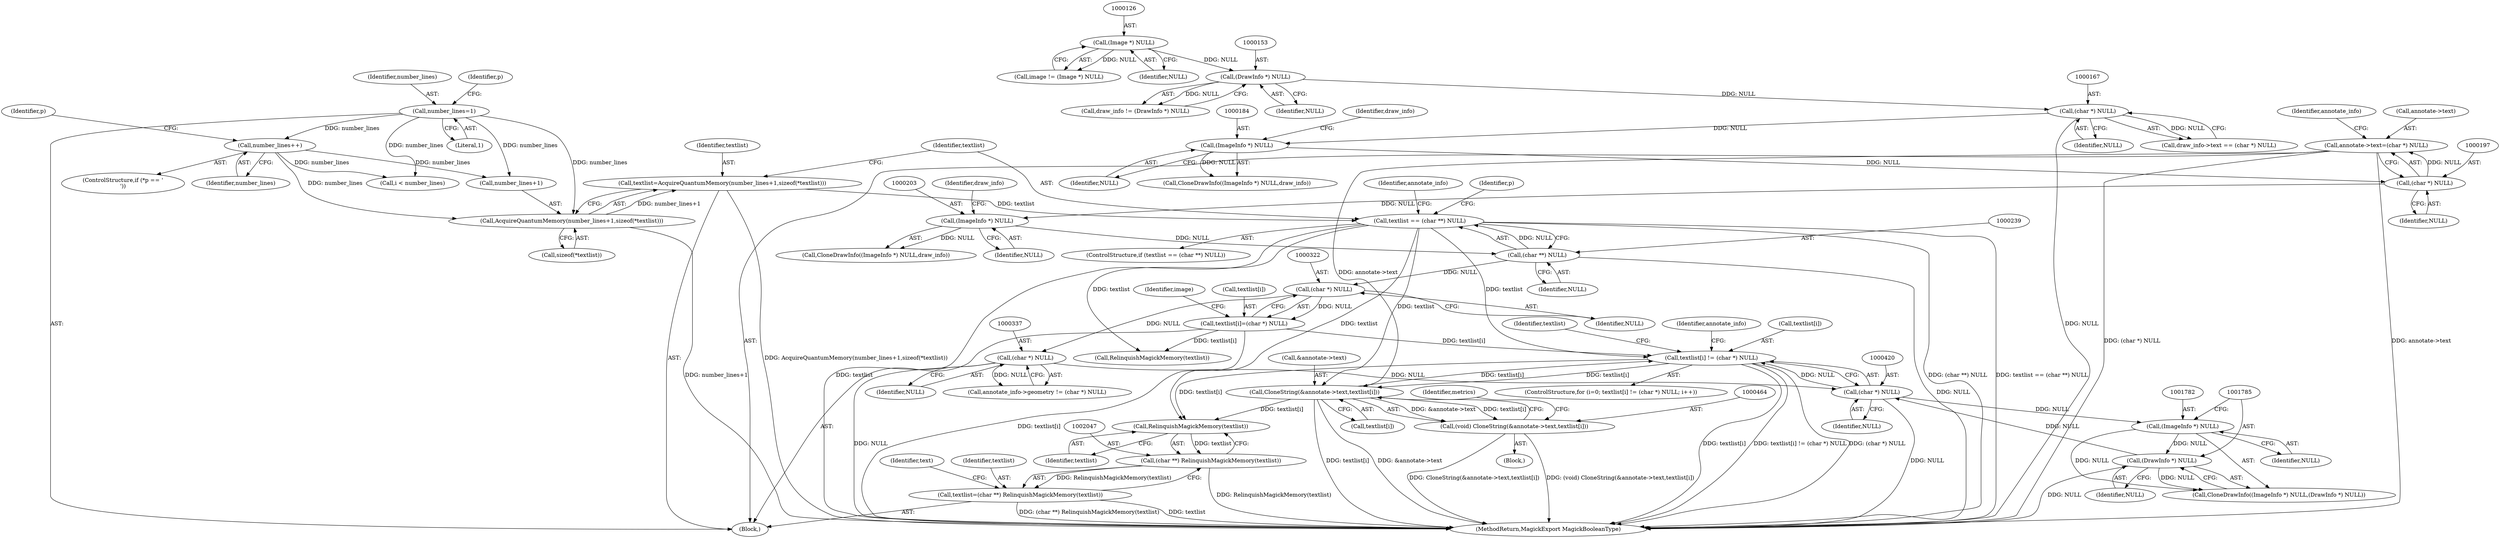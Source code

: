 digraph "0_ImageMagick6_f6ffc702c6eecd963587273a429dcd608c648984@pointer" {
"1000415" [label="(Call,textlist[i] != (char *) NULL)"];
"1000236" [label="(Call,textlist == (char **) NULL)"];
"1000226" [label="(Call,textlist=AcquireQuantumMemory(number_lines+1,sizeof(*textlist)))"];
"1000228" [label="(Call,AcquireQuantumMemory(number_lines+1,sizeof(*textlist)))"];
"1000224" [label="(Call,number_lines++)"];
"1000206" [label="(Call,number_lines=1)"];
"1000238" [label="(Call,(char **) NULL)"];
"1000202" [label="(Call,(ImageInfo *) NULL)"];
"1000196" [label="(Call,(char *) NULL)"];
"1000183" [label="(Call,(ImageInfo *) NULL)"];
"1000166" [label="(Call,(char *) NULL)"];
"1000152" [label="(Call,(DrawInfo *) NULL)"];
"1000125" [label="(Call,(Image *) NULL)"];
"1000317" [label="(Call,textlist[i]=(char *) NULL)"];
"1000321" [label="(Call,(char *) NULL)"];
"1000465" [label="(Call,CloneString(&annotate->text,textlist[i]))"];
"1000192" [label="(Call,annotate->text=(char *) NULL)"];
"1000415" [label="(Call,textlist[i] != (char *) NULL)"];
"1000419" [label="(Call,(char *) NULL)"];
"1001784" [label="(Call,(DrawInfo *) NULL)"];
"1001781" [label="(Call,(ImageInfo *) NULL)"];
"1000336" [label="(Call,(char *) NULL)"];
"1002048" [label="(Call,RelinquishMagickMemory(textlist))"];
"1002046" [label="(Call,(char **) RelinquishMagickMemory(textlist))"];
"1002044" [label="(Call,textlist=(char **) RelinquishMagickMemory(textlist))"];
"1000463" [label="(Call,(void) CloneString(&annotate->text,textlist[i]))"];
"1000198" [label="(Identifier,NULL)"];
"1000429" [label="(Identifier,textlist)"];
"1002037" [label="(Identifier,annotate_info)"];
"1000182" [label="(Call,CloneDrawInfo((ImageInfo *) NULL,draw_info))"];
"1002051" [label="(Identifier,text)"];
"1000186" [label="(Identifier,draw_info)"];
"1000168" [label="(Identifier,NULL)"];
"1000204" [label="(Identifier,NULL)"];
"1000338" [label="(Identifier,NULL)"];
"1002049" [label="(Identifier,textlist)"];
"1000463" [label="(Call,(void) CloneString(&annotate->text,textlist[i]))"];
"1000154" [label="(Identifier,NULL)"];
"1000416" [label="(Call,textlist[i])"];
"1000205" [label="(Identifier,draw_info)"];
"1000321" [label="(Call,(char *) NULL)"];
"1000243" [label="(Identifier,annotate_info)"];
"1000415" [label="(Call,textlist[i] != (char *) NULL)"];
"1000219" [label="(ControlStructure,if (*p == '\n'))"];
"1000236" [label="(Call,textlist == (char **) NULL)"];
"1001780" [label="(Call,CloneDrawInfo((ImageInfo *) NULL,(DrawInfo *) NULL))"];
"1000466" [label="(Call,&annotate->text)"];
"1000123" [label="(Call,image != (Image *) NULL)"];
"1001786" [label="(Identifier,NULL)"];
"1000206" [label="(Call,number_lines=1)"];
"1000470" [label="(Call,textlist[i])"];
"1000200" [label="(Identifier,annotate_info)"];
"1002056" [label="(MethodReturn,MagickExport MagickBooleanType)"];
"1000150" [label="(Call,draw_info != (DrawInfo *) NULL)"];
"1002045" [label="(Identifier,textlist)"];
"1000419" [label="(Call,(char *) NULL)"];
"1002044" [label="(Call,textlist=(char **) RelinquishMagickMemory(textlist))"];
"1000229" [label="(Call,number_lines+1)"];
"1000196" [label="(Call,(char *) NULL)"];
"1000201" [label="(Call,CloneDrawInfo((ImageInfo *) NULL,draw_info))"];
"1000211" [label="(Identifier,p)"];
"1000183" [label="(Call,(ImageInfo *) NULL)"];
"1000225" [label="(Identifier,number_lines)"];
"1000318" [label="(Call,textlist[i])"];
"1000218" [label="(Identifier,p)"];
"1000208" [label="(Literal,1)"];
"1000227" [label="(Identifier,textlist)"];
"1000226" [label="(Call,textlist=AcquireQuantumMemory(number_lines+1,sizeof(*textlist)))"];
"1000421" [label="(Identifier,NULL)"];
"1000162" [label="(Call,draw_info->text == (char *) NULL)"];
"1000263" [label="(Call,i < number_lines)"];
"1000127" [label="(Identifier,NULL)"];
"1000185" [label="(Identifier,NULL)"];
"1000224" [label="(Call,number_lines++)"];
"1001783" [label="(Identifier,NULL)"];
"1000228" [label="(Call,AcquireQuantumMemory(number_lines+1,sizeof(*textlist)))"];
"1000235" [label="(ControlStructure,if (textlist == (char **) NULL))"];
"1000411" [label="(ControlStructure,for (i=0; textlist[i] != (char *) NULL; i++))"];
"1000257" [label="(Identifier,p)"];
"1001781" [label="(Call,(ImageInfo *) NULL)"];
"1000465" [label="(Call,CloneString(&annotate->text,textlist[i]))"];
"1000202" [label="(Call,(ImageInfo *) NULL)"];
"1000125" [label="(Call,(Image *) NULL)"];
"1000207" [label="(Identifier,number_lines)"];
"1002048" [label="(Call,RelinquishMagickMemory(textlist))"];
"1000380" [label="(Call,RelinquishMagickMemory(textlist))"];
"1000424" [label="(Block,)"];
"1000240" [label="(Identifier,NULL)"];
"1000166" [label="(Call,(char *) NULL)"];
"1001784" [label="(Call,(DrawInfo *) NULL)"];
"1000152" [label="(Call,(DrawInfo *) NULL)"];
"1000193" [label="(Call,annotate->text)"];
"1000323" [label="(Identifier,NULL)"];
"1000317" [label="(Call,textlist[i]=(char *) NULL)"];
"1000238" [label="(Call,(char **) NULL)"];
"1000107" [label="(Block,)"];
"1000192" [label="(Call,annotate->text=(char *) NULL)"];
"1000232" [label="(Call,sizeof(*textlist))"];
"1000237" [label="(Identifier,textlist)"];
"1000332" [label="(Call,annotate_info->geometry != (char *) NULL)"];
"1000477" [label="(Identifier,metrics)"];
"1002046" [label="(Call,(char **) RelinquishMagickMemory(textlist))"];
"1000325" [label="(Identifier,image)"];
"1000336" [label="(Call,(char *) NULL)"];
"1000415" -> "1000411"  [label="AST: "];
"1000415" -> "1000419"  [label="CFG: "];
"1000416" -> "1000415"  [label="AST: "];
"1000419" -> "1000415"  [label="AST: "];
"1000429" -> "1000415"  [label="CFG: "];
"1002037" -> "1000415"  [label="CFG: "];
"1000415" -> "1002056"  [label="DDG: textlist[i]"];
"1000415" -> "1002056"  [label="DDG: textlist[i] != (char *) NULL"];
"1000415" -> "1002056"  [label="DDG: (char *) NULL"];
"1000236" -> "1000415"  [label="DDG: textlist"];
"1000317" -> "1000415"  [label="DDG: textlist[i]"];
"1000465" -> "1000415"  [label="DDG: textlist[i]"];
"1000419" -> "1000415"  [label="DDG: NULL"];
"1000415" -> "1000465"  [label="DDG: textlist[i]"];
"1000415" -> "1002048"  [label="DDG: textlist[i]"];
"1000236" -> "1000235"  [label="AST: "];
"1000236" -> "1000238"  [label="CFG: "];
"1000237" -> "1000236"  [label="AST: "];
"1000238" -> "1000236"  [label="AST: "];
"1000243" -> "1000236"  [label="CFG: "];
"1000257" -> "1000236"  [label="CFG: "];
"1000236" -> "1002056"  [label="DDG: textlist"];
"1000236" -> "1002056"  [label="DDG: textlist == (char **) NULL"];
"1000236" -> "1002056"  [label="DDG: (char **) NULL"];
"1000226" -> "1000236"  [label="DDG: textlist"];
"1000238" -> "1000236"  [label="DDG: NULL"];
"1000236" -> "1000380"  [label="DDG: textlist"];
"1000236" -> "1000465"  [label="DDG: textlist"];
"1000236" -> "1002048"  [label="DDG: textlist"];
"1000226" -> "1000107"  [label="AST: "];
"1000226" -> "1000228"  [label="CFG: "];
"1000227" -> "1000226"  [label="AST: "];
"1000228" -> "1000226"  [label="AST: "];
"1000237" -> "1000226"  [label="CFG: "];
"1000226" -> "1002056"  [label="DDG: AcquireQuantumMemory(number_lines+1,sizeof(*textlist))"];
"1000228" -> "1000226"  [label="DDG: number_lines+1"];
"1000228" -> "1000232"  [label="CFG: "];
"1000229" -> "1000228"  [label="AST: "];
"1000232" -> "1000228"  [label="AST: "];
"1000228" -> "1002056"  [label="DDG: number_lines+1"];
"1000224" -> "1000228"  [label="DDG: number_lines"];
"1000206" -> "1000228"  [label="DDG: number_lines"];
"1000224" -> "1000219"  [label="AST: "];
"1000224" -> "1000225"  [label="CFG: "];
"1000225" -> "1000224"  [label="AST: "];
"1000218" -> "1000224"  [label="CFG: "];
"1000206" -> "1000224"  [label="DDG: number_lines"];
"1000224" -> "1000229"  [label="DDG: number_lines"];
"1000224" -> "1000263"  [label="DDG: number_lines"];
"1000206" -> "1000107"  [label="AST: "];
"1000206" -> "1000208"  [label="CFG: "];
"1000207" -> "1000206"  [label="AST: "];
"1000208" -> "1000206"  [label="AST: "];
"1000211" -> "1000206"  [label="CFG: "];
"1000206" -> "1000229"  [label="DDG: number_lines"];
"1000206" -> "1000263"  [label="DDG: number_lines"];
"1000238" -> "1000240"  [label="CFG: "];
"1000239" -> "1000238"  [label="AST: "];
"1000240" -> "1000238"  [label="AST: "];
"1000238" -> "1002056"  [label="DDG: NULL"];
"1000202" -> "1000238"  [label="DDG: NULL"];
"1000238" -> "1000321"  [label="DDG: NULL"];
"1000202" -> "1000201"  [label="AST: "];
"1000202" -> "1000204"  [label="CFG: "];
"1000203" -> "1000202"  [label="AST: "];
"1000204" -> "1000202"  [label="AST: "];
"1000205" -> "1000202"  [label="CFG: "];
"1000202" -> "1000201"  [label="DDG: NULL"];
"1000196" -> "1000202"  [label="DDG: NULL"];
"1000196" -> "1000192"  [label="AST: "];
"1000196" -> "1000198"  [label="CFG: "];
"1000197" -> "1000196"  [label="AST: "];
"1000198" -> "1000196"  [label="AST: "];
"1000192" -> "1000196"  [label="CFG: "];
"1000196" -> "1000192"  [label="DDG: NULL"];
"1000183" -> "1000196"  [label="DDG: NULL"];
"1000183" -> "1000182"  [label="AST: "];
"1000183" -> "1000185"  [label="CFG: "];
"1000184" -> "1000183"  [label="AST: "];
"1000185" -> "1000183"  [label="AST: "];
"1000186" -> "1000183"  [label="CFG: "];
"1000183" -> "1000182"  [label="DDG: NULL"];
"1000166" -> "1000183"  [label="DDG: NULL"];
"1000166" -> "1000162"  [label="AST: "];
"1000166" -> "1000168"  [label="CFG: "];
"1000167" -> "1000166"  [label="AST: "];
"1000168" -> "1000166"  [label="AST: "];
"1000162" -> "1000166"  [label="CFG: "];
"1000166" -> "1002056"  [label="DDG: NULL"];
"1000166" -> "1000162"  [label="DDG: NULL"];
"1000152" -> "1000166"  [label="DDG: NULL"];
"1000152" -> "1000150"  [label="AST: "];
"1000152" -> "1000154"  [label="CFG: "];
"1000153" -> "1000152"  [label="AST: "];
"1000154" -> "1000152"  [label="AST: "];
"1000150" -> "1000152"  [label="CFG: "];
"1000152" -> "1000150"  [label="DDG: NULL"];
"1000125" -> "1000152"  [label="DDG: NULL"];
"1000125" -> "1000123"  [label="AST: "];
"1000125" -> "1000127"  [label="CFG: "];
"1000126" -> "1000125"  [label="AST: "];
"1000127" -> "1000125"  [label="AST: "];
"1000123" -> "1000125"  [label="CFG: "];
"1000125" -> "1000123"  [label="DDG: NULL"];
"1000317" -> "1000107"  [label="AST: "];
"1000317" -> "1000321"  [label="CFG: "];
"1000318" -> "1000317"  [label="AST: "];
"1000321" -> "1000317"  [label="AST: "];
"1000325" -> "1000317"  [label="CFG: "];
"1000317" -> "1002056"  [label="DDG: textlist[i]"];
"1000321" -> "1000317"  [label="DDG: NULL"];
"1000317" -> "1000380"  [label="DDG: textlist[i]"];
"1000321" -> "1000323"  [label="CFG: "];
"1000322" -> "1000321"  [label="AST: "];
"1000323" -> "1000321"  [label="AST: "];
"1000321" -> "1000336"  [label="DDG: NULL"];
"1000465" -> "1000463"  [label="AST: "];
"1000465" -> "1000470"  [label="CFG: "];
"1000466" -> "1000465"  [label="AST: "];
"1000470" -> "1000465"  [label="AST: "];
"1000463" -> "1000465"  [label="CFG: "];
"1000465" -> "1002056"  [label="DDG: textlist[i]"];
"1000465" -> "1002056"  [label="DDG: &annotate->text"];
"1000465" -> "1000463"  [label="DDG: &annotate->text"];
"1000465" -> "1000463"  [label="DDG: textlist[i]"];
"1000192" -> "1000465"  [label="DDG: annotate->text"];
"1000465" -> "1002048"  [label="DDG: textlist[i]"];
"1000192" -> "1000107"  [label="AST: "];
"1000193" -> "1000192"  [label="AST: "];
"1000200" -> "1000192"  [label="CFG: "];
"1000192" -> "1002056"  [label="DDG: annotate->text"];
"1000192" -> "1002056"  [label="DDG: (char *) NULL"];
"1000419" -> "1000421"  [label="CFG: "];
"1000420" -> "1000419"  [label="AST: "];
"1000421" -> "1000419"  [label="AST: "];
"1000419" -> "1002056"  [label="DDG: NULL"];
"1001784" -> "1000419"  [label="DDG: NULL"];
"1000336" -> "1000419"  [label="DDG: NULL"];
"1000419" -> "1001781"  [label="DDG: NULL"];
"1001784" -> "1001780"  [label="AST: "];
"1001784" -> "1001786"  [label="CFG: "];
"1001785" -> "1001784"  [label="AST: "];
"1001786" -> "1001784"  [label="AST: "];
"1001780" -> "1001784"  [label="CFG: "];
"1001784" -> "1002056"  [label="DDG: NULL"];
"1001784" -> "1001780"  [label="DDG: NULL"];
"1001781" -> "1001784"  [label="DDG: NULL"];
"1001781" -> "1001780"  [label="AST: "];
"1001781" -> "1001783"  [label="CFG: "];
"1001782" -> "1001781"  [label="AST: "];
"1001783" -> "1001781"  [label="AST: "];
"1001785" -> "1001781"  [label="CFG: "];
"1001781" -> "1001780"  [label="DDG: NULL"];
"1000336" -> "1000332"  [label="AST: "];
"1000336" -> "1000338"  [label="CFG: "];
"1000337" -> "1000336"  [label="AST: "];
"1000338" -> "1000336"  [label="AST: "];
"1000332" -> "1000336"  [label="CFG: "];
"1000336" -> "1002056"  [label="DDG: NULL"];
"1000336" -> "1000332"  [label="DDG: NULL"];
"1002048" -> "1002046"  [label="AST: "];
"1002048" -> "1002049"  [label="CFG: "];
"1002049" -> "1002048"  [label="AST: "];
"1002046" -> "1002048"  [label="CFG: "];
"1002048" -> "1002046"  [label="DDG: textlist"];
"1002046" -> "1002044"  [label="AST: "];
"1002047" -> "1002046"  [label="AST: "];
"1002044" -> "1002046"  [label="CFG: "];
"1002046" -> "1002056"  [label="DDG: RelinquishMagickMemory(textlist)"];
"1002046" -> "1002044"  [label="DDG: RelinquishMagickMemory(textlist)"];
"1002044" -> "1000107"  [label="AST: "];
"1002045" -> "1002044"  [label="AST: "];
"1002051" -> "1002044"  [label="CFG: "];
"1002044" -> "1002056"  [label="DDG: (char **) RelinquishMagickMemory(textlist)"];
"1002044" -> "1002056"  [label="DDG: textlist"];
"1000463" -> "1000424"  [label="AST: "];
"1000464" -> "1000463"  [label="AST: "];
"1000477" -> "1000463"  [label="CFG: "];
"1000463" -> "1002056"  [label="DDG: CloneString(&annotate->text,textlist[i])"];
"1000463" -> "1002056"  [label="DDG: (void) CloneString(&annotate->text,textlist[i])"];
}
